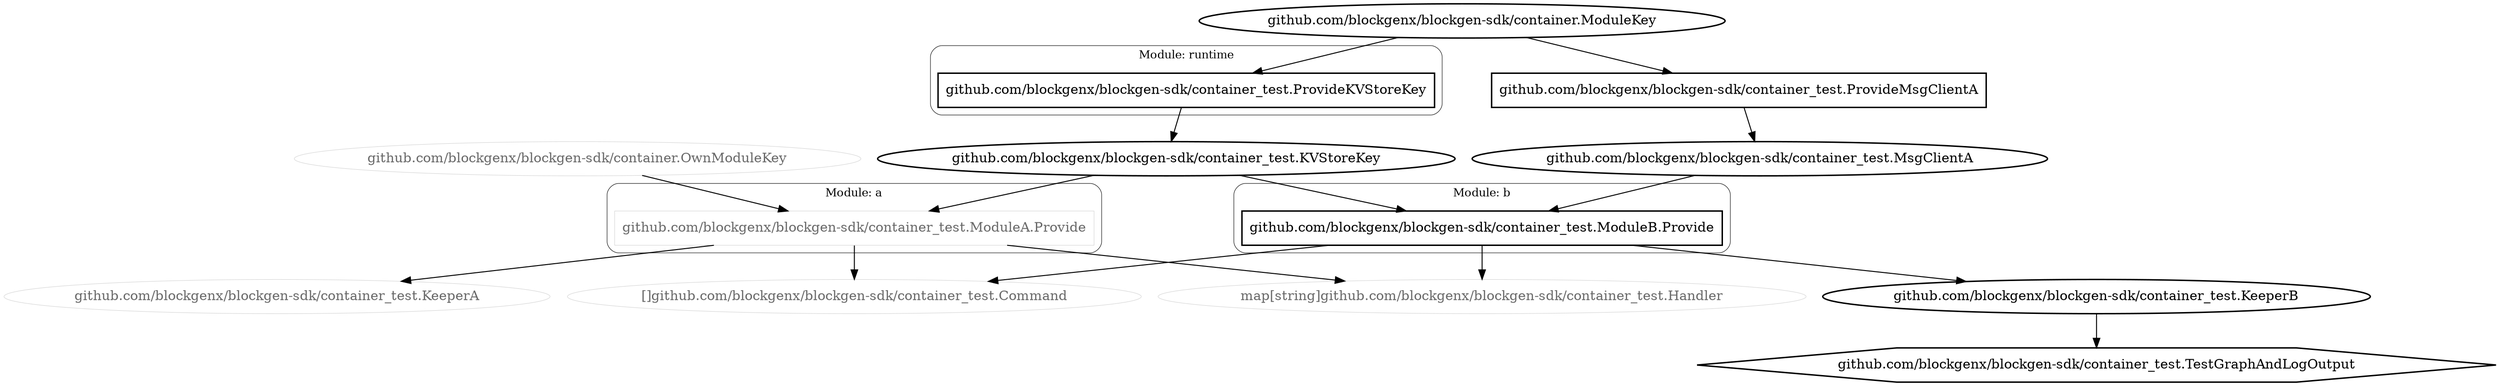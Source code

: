 digraph "" {
    subgraph "cluster_a" {
      graph [fontsize="12.0", label="Module: a", penwidth="0.5", style="rounded"];
      "github.com/blockgenx/blockgen-sdk/container_test.ModuleA.Provide"[color="lightgrey", fontcolor="dimgrey", penwidth="0.5", shape="box"];
    }

    subgraph "cluster_b" {
      graph [fontsize="12.0", label="Module: b", penwidth="0.5", style="rounded"];
      "github.com/blockgenx/blockgen-sdk/container_test.ModuleB.Provide"[color="black", fontcolor="black", penwidth="1.5", shape="box"];
    }

    subgraph "cluster_runtime" {
      graph [fontsize="12.0", label="Module: runtime", penwidth="0.5", style="rounded"];
      "github.com/blockgenx/blockgen-sdk/container_test.ProvideKVStoreKey"[color="black", fontcolor="black", penwidth="1.5", shape="box"];
    }

  "[]github.com/blockgenx/blockgen-sdk/container_test.Command"[color="lightgrey", comment="many-per-container", fontcolor="dimgrey", penwidth="0.5"];
  "github.com/blockgenx/blockgen-sdk/container.ModuleKey"[color="black", fontcolor="black", penwidth="1.5"];
  "github.com/blockgenx/blockgen-sdk/container.OwnModuleKey"[color="lightgrey", fontcolor="dimgrey", penwidth="0.5"];
  "github.com/blockgenx/blockgen-sdk/container_test.KVStoreKey"[color="black", fontcolor="black", penwidth="1.5"];
  "github.com/blockgenx/blockgen-sdk/container_test.KeeperA"[color="lightgrey", fontcolor="dimgrey", penwidth="0.5"];
  "github.com/blockgenx/blockgen-sdk/container_test.KeeperB"[color="black", fontcolor="black", penwidth="1.5"];
  "github.com/blockgenx/blockgen-sdk/container_test.MsgClientA"[color="black", fontcolor="black", penwidth="1.5"];
  "github.com/blockgenx/blockgen-sdk/container_test.ProvideMsgClientA"[color="black", fontcolor="black", penwidth="1.5", shape="box"];
  "github.com/blockgenx/blockgen-sdk/container_test.TestGraphAndLogOutput"[color="black", fontcolor="black", penwidth="1.5", shape="hexagon"];
  "map[string]github.com/blockgenx/blockgen-sdk/container_test.Handler"[color="lightgrey", comment="one-per-module", fontcolor="dimgrey", penwidth="0.5"];
  "github.com/blockgenx/blockgen-sdk/container.ModuleKey" -> "github.com/blockgenx/blockgen-sdk/container_test.ProvideMsgClientA";
  "github.com/blockgenx/blockgen-sdk/container_test.ProvideMsgClientA" -> "github.com/blockgenx/blockgen-sdk/container_test.MsgClientA";
  "github.com/blockgenx/blockgen-sdk/container.ModuleKey" -> "github.com/blockgenx/blockgen-sdk/container_test.ProvideKVStoreKey";
  "github.com/blockgenx/blockgen-sdk/container_test.ProvideKVStoreKey" -> "github.com/blockgenx/blockgen-sdk/container_test.KVStoreKey";
  "github.com/blockgenx/blockgen-sdk/container_test.KVStoreKey" -> "github.com/blockgenx/blockgen-sdk/container_test.ModuleA.Provide";
  "github.com/blockgenx/blockgen-sdk/container.OwnModuleKey" -> "github.com/blockgenx/blockgen-sdk/container_test.ModuleA.Provide";
  "github.com/blockgenx/blockgen-sdk/container_test.ModuleA.Provide" -> "github.com/blockgenx/blockgen-sdk/container_test.KeeperA";
  "github.com/blockgenx/blockgen-sdk/container_test.ModuleA.Provide" -> "map[string]github.com/blockgenx/blockgen-sdk/container_test.Handler";
  "github.com/blockgenx/blockgen-sdk/container_test.ModuleA.Provide" -> "[]github.com/blockgenx/blockgen-sdk/container_test.Command";
  "github.com/blockgenx/blockgen-sdk/container_test.KVStoreKey" -> "github.com/blockgenx/blockgen-sdk/container_test.ModuleB.Provide";
  "github.com/blockgenx/blockgen-sdk/container_test.MsgClientA" -> "github.com/blockgenx/blockgen-sdk/container_test.ModuleB.Provide";
  "github.com/blockgenx/blockgen-sdk/container_test.ModuleB.Provide" -> "github.com/blockgenx/blockgen-sdk/container_test.KeeperB";
  "github.com/blockgenx/blockgen-sdk/container_test.ModuleB.Provide" -> "[]github.com/blockgenx/blockgen-sdk/container_test.Command";
  "github.com/blockgenx/blockgen-sdk/container_test.ModuleB.Provide" -> "map[string]github.com/blockgenx/blockgen-sdk/container_test.Handler";
  "github.com/blockgenx/blockgen-sdk/container_test.KeeperB" -> "github.com/blockgenx/blockgen-sdk/container_test.TestGraphAndLogOutput";
}

